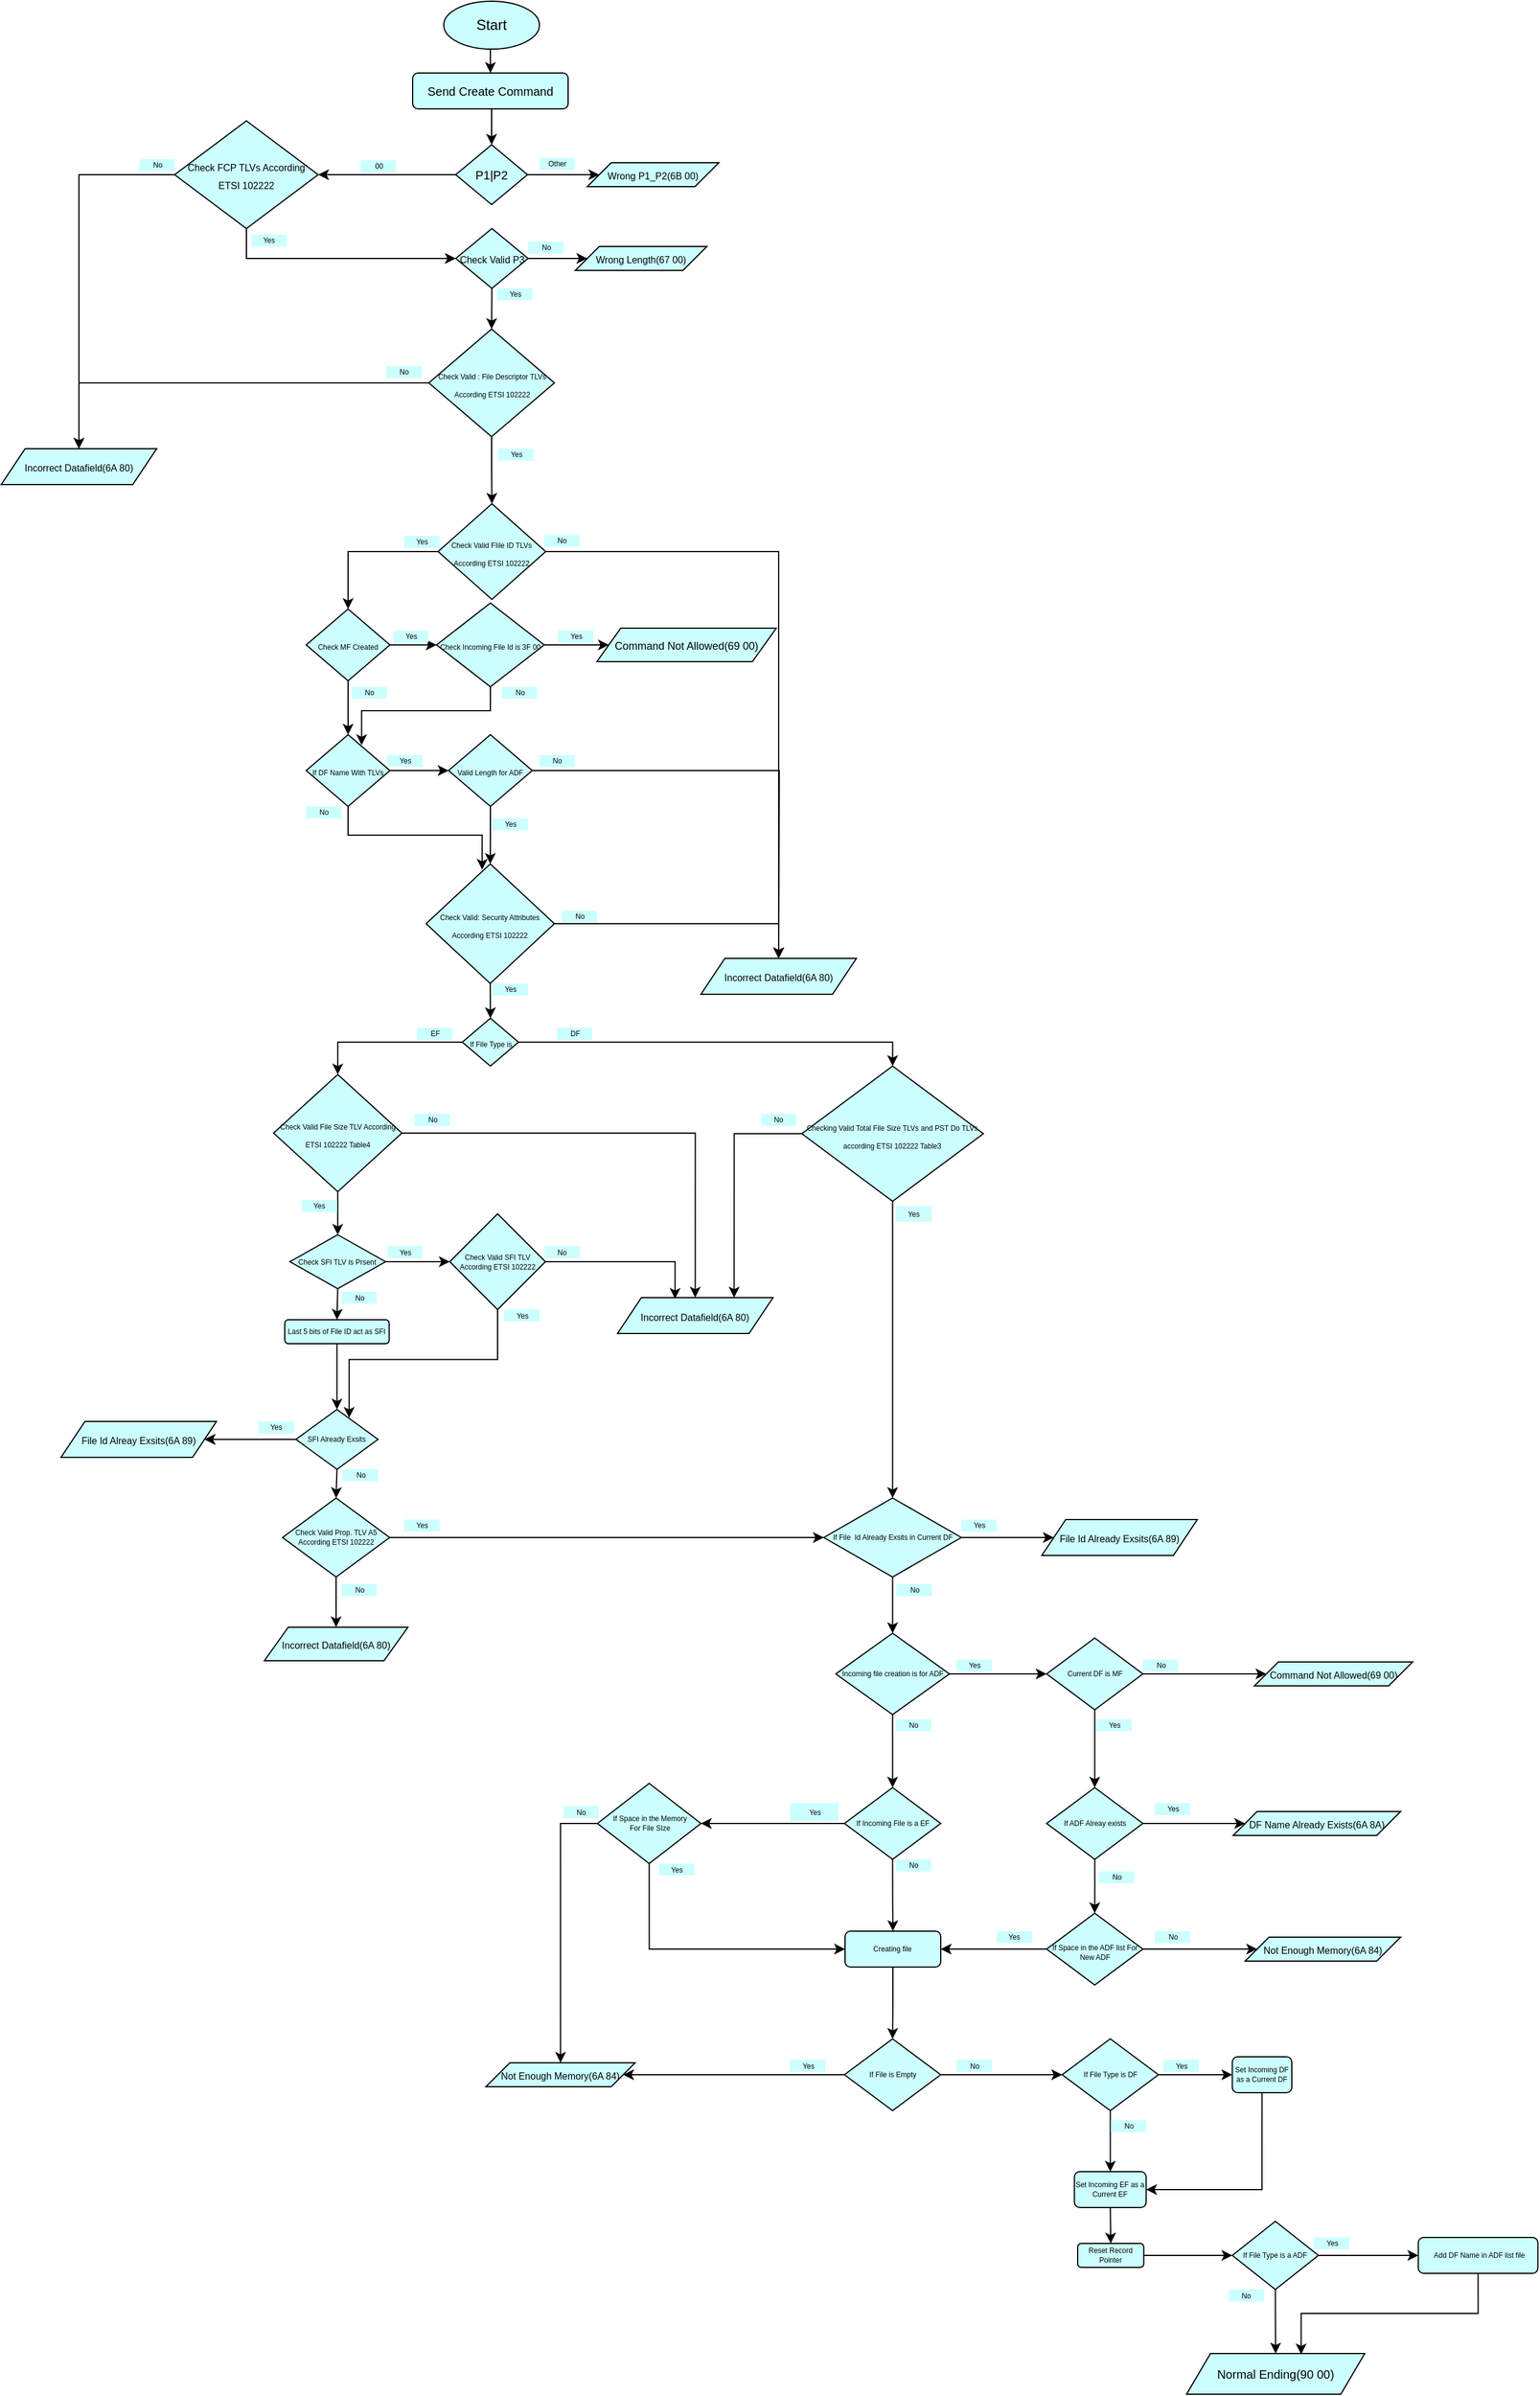 <mxfile version="18.0.6" type="device"><diagram id="FXQaT16wqFbIqx2KODJa" name="Page-1"><mxGraphModel dx="868" dy="553" grid="1" gridSize="10" guides="1" tooltips="1" connect="1" arrows="1" fold="1" page="1" pageScale="1" pageWidth="850" pageHeight="1100" math="0" shadow="0"><root><mxCell id="0"/><mxCell id="1" parent="0"/><mxCell id="x4VfIS1U3Ki9SaZli78M-4" style="edgeStyle=orthogonalEdgeStyle;rounded=0;orthogonalLoop=1;jettySize=auto;html=1;exitX=0.5;exitY=1;exitDx=0;exitDy=0;entryX=0.5;entryY=0;entryDx=0;entryDy=0;fillColor=#CCFFFF;" parent="1" source="x4VfIS1U3Ki9SaZli78M-1" target="x4VfIS1U3Ki9SaZli78M-2" edge="1"><mxGeometry relative="1" as="geometry"/></mxCell><mxCell id="x4VfIS1U3Ki9SaZli78M-1" value="Start" style="ellipse;whiteSpace=wrap;html=1;fillColor=#CCFFFF;" parent="1" vertex="1"><mxGeometry x="380" y="40" width="80" height="40" as="geometry"/></mxCell><mxCell id="x4VfIS1U3Ki9SaZli78M-5" style="edgeStyle=orthogonalEdgeStyle;rounded=0;orthogonalLoop=1;jettySize=auto;html=1;exitX=0.5;exitY=1;exitDx=0;exitDy=0;entryX=0.5;entryY=0;entryDx=0;entryDy=0;fillColor=#CCFFFF;" parent="1" source="x4VfIS1U3Ki9SaZli78M-2" target="x4VfIS1U3Ki9SaZli78M-3" edge="1"><mxGeometry relative="1" as="geometry"/></mxCell><mxCell id="x4VfIS1U3Ki9SaZli78M-2" value="&lt;font style=&quot;font-size: 10px;&quot;&gt;Send Create Command&lt;/font&gt;" style="rounded=1;whiteSpace=wrap;html=1;fillColor=#CCFFFF;" parent="1" vertex="1"><mxGeometry x="354" y="100" width="130" height="30" as="geometry"/></mxCell><mxCell id="x4VfIS1U3Ki9SaZli78M-7" style="edgeStyle=orthogonalEdgeStyle;rounded=0;orthogonalLoop=1;jettySize=auto;html=1;exitX=1;exitY=0.5;exitDx=0;exitDy=0;entryX=0;entryY=0.5;entryDx=0;entryDy=0;fontSize=8;fillColor=#CCFFFF;" parent="1" source="x4VfIS1U3Ki9SaZli78M-3" target="x4VfIS1U3Ki9SaZli78M-6" edge="1"><mxGeometry relative="1" as="geometry"/></mxCell><mxCell id="bfiAlLcljjiCNp7C7h_h-21" style="edgeStyle=orthogonalEdgeStyle;rounded=0;orthogonalLoop=1;jettySize=auto;html=1;exitX=0;exitY=0.5;exitDx=0;exitDy=0;entryX=1;entryY=0.5;entryDx=0;entryDy=0;fillColor=#CCFFFF;" parent="1" source="x4VfIS1U3Ki9SaZli78M-3" target="bfiAlLcljjiCNp7C7h_h-18" edge="1"><mxGeometry relative="1" as="geometry"/></mxCell><mxCell id="x4VfIS1U3Ki9SaZli78M-3" value="&lt;font style=&quot;font-size: 10px;&quot;&gt;P1|P2&lt;/font&gt;" style="rhombus;whiteSpace=wrap;html=1;fillColor=#CCFFFF;" parent="1" vertex="1"><mxGeometry x="390" y="160" width="60" height="50" as="geometry"/></mxCell><mxCell id="x4VfIS1U3Ki9SaZli78M-6" value="&lt;font style=&quot;font-size: 8px;&quot;&gt;Wrong P1_P2(6B 00)&lt;/font&gt;" style="shape=parallelogram;perimeter=parallelogramPerimeter;whiteSpace=wrap;html=1;fixedSize=1;fillColor=#CCFFFF;" parent="1" vertex="1"><mxGeometry x="500" y="175" width="110" height="20" as="geometry"/></mxCell><mxCell id="x4VfIS1U3Ki9SaZli78M-13" style="edgeStyle=orthogonalEdgeStyle;rounded=0;orthogonalLoop=1;jettySize=auto;html=1;exitX=1;exitY=0.5;exitDx=0;exitDy=0;fontSize=8;fillColor=#CCFFFF;" parent="1" source="x4VfIS1U3Ki9SaZli78M-10" target="x4VfIS1U3Ki9SaZli78M-12" edge="1"><mxGeometry relative="1" as="geometry"/></mxCell><mxCell id="x4VfIS1U3Ki9SaZli78M-249" style="edgeStyle=orthogonalEdgeStyle;rounded=0;orthogonalLoop=1;jettySize=auto;html=1;exitX=0.5;exitY=1;exitDx=0;exitDy=0;entryX=0.5;entryY=0;entryDx=0;entryDy=0;fontSize=6;fillColor=#CCFFFF;" parent="1" source="x4VfIS1U3Ki9SaZli78M-10" target="x4VfIS1U3Ki9SaZli78M-14" edge="1"><mxGeometry relative="1" as="geometry"/></mxCell><mxCell id="x4VfIS1U3Ki9SaZli78M-10" value="&lt;font style=&quot;font-size: 8px; line-height: 0.9;&quot;&gt;Check Valid P3&lt;/font&gt;" style="rhombus;whiteSpace=wrap;html=1;fillColor=#CCFFFF;" parent="1" vertex="1"><mxGeometry x="390" y="230" width="60.5" height="50" as="geometry"/></mxCell><mxCell id="x4VfIS1U3Ki9SaZli78M-12" value="&lt;font style=&quot;font-size: 8px;&quot;&gt;Wrong Length(67 00)&lt;/font&gt;" style="shape=parallelogram;perimeter=parallelogramPerimeter;whiteSpace=wrap;html=1;fixedSize=1;fillColor=#CCFFFF;" parent="1" vertex="1"><mxGeometry x="490" y="245" width="110" height="20" as="geometry"/></mxCell><mxCell id="x4VfIS1U3Ki9SaZli78M-228" style="edgeStyle=orthogonalEdgeStyle;rounded=0;orthogonalLoop=1;jettySize=auto;html=1;exitX=0;exitY=0.5;exitDx=0;exitDy=0;entryX=0.5;entryY=0;entryDx=0;entryDy=0;fontSize=6;fillColor=#CCFFFF;" parent="1" source="x4VfIS1U3Ki9SaZli78M-14" target="x4VfIS1U3Ki9SaZli78M-225" edge="1"><mxGeometry relative="1" as="geometry"/></mxCell><mxCell id="bfiAlLcljjiCNp7C7h_h-34" style="edgeStyle=orthogonalEdgeStyle;rounded=0;orthogonalLoop=1;jettySize=auto;html=1;exitX=0.5;exitY=1;exitDx=0;exitDy=0;entryX=0.5;entryY=0;entryDx=0;entryDy=0;fontSize=10;fillColor=#CCFFFF;" parent="1" source="x4VfIS1U3Ki9SaZli78M-14" target="x4VfIS1U3Ki9SaZli78M-33" edge="1"><mxGeometry relative="1" as="geometry"/></mxCell><mxCell id="x4VfIS1U3Ki9SaZli78M-14" value="&lt;p&gt;&lt;font style=&quot;font-size: 6px; line-height: 1;&quot;&gt;Check Valid : File Descriptor TLVs According ETSI 102222&lt;/font&gt;&lt;/p&gt;" style="rhombus;whiteSpace=wrap;html=1;fillColor=#CCFFFF;" parent="1" vertex="1"><mxGeometry x="367.5" y="314" width="105" height="90" as="geometry"/></mxCell><mxCell id="x4VfIS1U3Ki9SaZli78M-15" value="&lt;span style=&quot;font-size: 8px;&quot;&gt;Incorrect Datafield(6A 80)&lt;/span&gt;" style="shape=parallelogram;perimeter=parallelogramPerimeter;whiteSpace=wrap;html=1;fixedSize=1;fillColor=#CCFFFF;" parent="1" vertex="1"><mxGeometry x="595" y="840" width="130" height="30" as="geometry"/></mxCell><mxCell id="x4VfIS1U3Ki9SaZli78M-34" style="edgeStyle=orthogonalEdgeStyle;rounded=0;orthogonalLoop=1;jettySize=auto;html=1;exitX=1;exitY=0.5;exitDx=0;exitDy=0;fontSize=6;fillColor=#CCFFFF;" parent="1" source="x4VfIS1U3Ki9SaZli78M-33" edge="1"><mxGeometry relative="1" as="geometry"><mxPoint x="660" y="840" as="targetPoint"/><Array as="points"><mxPoint x="660" y="500"/><mxPoint x="660" y="840"/></Array></mxGeometry></mxCell><mxCell id="x4VfIS1U3Ki9SaZli78M-237" style="edgeStyle=orthogonalEdgeStyle;rounded=0;orthogonalLoop=1;jettySize=auto;html=1;exitX=0;exitY=0.5;exitDx=0;exitDy=0;entryX=0.5;entryY=0;entryDx=0;entryDy=0;fontSize=6;fillColor=#CCFFFF;" parent="1" source="x4VfIS1U3Ki9SaZli78M-33" target="x4VfIS1U3Ki9SaZli78M-35" edge="1"><mxGeometry relative="1" as="geometry"/></mxCell><mxCell id="x4VfIS1U3Ki9SaZli78M-33" value="&lt;p&gt;&lt;span style=&quot;font-size: 6px;&quot;&gt;Check Valid FIile ID TLVs According ETSI 102222&lt;/span&gt;&lt;/p&gt;" style="rhombus;whiteSpace=wrap;html=1;fillColor=#CCFFFF;" parent="1" vertex="1"><mxGeometry x="375.25" y="460" width="90" height="80" as="geometry"/></mxCell><mxCell id="x4VfIS1U3Ki9SaZli78M-37" style="edgeStyle=orthogonalEdgeStyle;rounded=0;orthogonalLoop=1;jettySize=auto;html=1;exitX=1;exitY=0.5;exitDx=0;exitDy=0;entryX=0;entryY=0.5;entryDx=0;entryDy=0;fontSize=6;fillColor=#CCFFFF;" parent="1" source="x4VfIS1U3Ki9SaZli78M-35" target="x4VfIS1U3Ki9SaZli78M-36" edge="1"><mxGeometry relative="1" as="geometry"/></mxCell><mxCell id="bfiAlLcljjiCNp7C7h_h-30" style="edgeStyle=orthogonalEdgeStyle;rounded=0;orthogonalLoop=1;jettySize=auto;html=1;exitX=0.5;exitY=1;exitDx=0;exitDy=0;entryX=0.5;entryY=0;entryDx=0;entryDy=0;fontSize=9;fillColor=#CCFFFF;" parent="1" source="x4VfIS1U3Ki9SaZli78M-35" target="x4VfIS1U3Ki9SaZli78M-41" edge="1"><mxGeometry relative="1" as="geometry"/></mxCell><mxCell id="x4VfIS1U3Ki9SaZli78M-35" value="&lt;p&gt;&lt;span style=&quot;font-size: 6px;&quot;&gt;Check MF Created&lt;/span&gt;&lt;/p&gt;" style="rhombus;whiteSpace=wrap;html=1;fillColor=#CCFFFF;" parent="1" vertex="1"><mxGeometry x="265" y="548" width="70" height="60" as="geometry"/></mxCell><mxCell id="x4VfIS1U3Ki9SaZli78M-39" style="edgeStyle=orthogonalEdgeStyle;rounded=0;orthogonalLoop=1;jettySize=auto;html=1;exitX=1;exitY=0.5;exitDx=0;exitDy=0;fontSize=6;fillColor=#CCFFFF;" parent="1" source="x4VfIS1U3Ki9SaZli78M-36" target="x4VfIS1U3Ki9SaZli78M-38" edge="1"><mxGeometry relative="1" as="geometry"/></mxCell><mxCell id="bfiAlLcljjiCNp7C7h_h-31" style="edgeStyle=orthogonalEdgeStyle;rounded=0;orthogonalLoop=1;jettySize=auto;html=1;exitX=0.5;exitY=1;exitDx=0;exitDy=0;entryX=0.662;entryY=0.146;entryDx=0;entryDy=0;entryPerimeter=0;fontSize=9;fillColor=#CCFFFF;" parent="1" source="x4VfIS1U3Ki9SaZli78M-36" target="x4VfIS1U3Ki9SaZli78M-41" edge="1"><mxGeometry relative="1" as="geometry"/></mxCell><mxCell id="x4VfIS1U3Ki9SaZli78M-36" value="&lt;p&gt;&lt;span style=&quot;font-size: 6px;&quot;&gt;Check&amp;nbsp;&lt;/span&gt;&lt;span style=&quot;background-color: initial; font-size: 6px;&quot;&gt;Incoming File Id is 3F 00&lt;/span&gt;&lt;/p&gt;" style="rhombus;whiteSpace=wrap;html=1;fillColor=#CCFFFF;" parent="1" vertex="1"><mxGeometry x="374" y="543" width="90" height="70" as="geometry"/></mxCell><mxCell id="x4VfIS1U3Ki9SaZli78M-38" value="&lt;font style=&quot;font-size: 9px;&quot;&gt;Command Not Allowed(69 00)&lt;/font&gt;" style="shape=parallelogram;perimeter=parallelogramPerimeter;whiteSpace=wrap;html=1;fixedSize=1;fillColor=#CCFFFF;" parent="1" vertex="1"><mxGeometry x="508" y="564" width="150" height="28" as="geometry"/></mxCell><mxCell id="x4VfIS1U3Ki9SaZli78M-43" style="edgeStyle=orthogonalEdgeStyle;rounded=0;orthogonalLoop=1;jettySize=auto;html=1;exitX=1;exitY=0.5;exitDx=0;exitDy=0;entryX=0;entryY=0.5;entryDx=0;entryDy=0;fontSize=6;fillColor=#CCFFFF;" parent="1" source="x4VfIS1U3Ki9SaZli78M-41" target="x4VfIS1U3Ki9SaZli78M-42" edge="1"><mxGeometry relative="1" as="geometry"/></mxCell><mxCell id="x4VfIS1U3Ki9SaZli78M-271" style="edgeStyle=orthogonalEdgeStyle;rounded=0;orthogonalLoop=1;jettySize=auto;html=1;exitX=0.5;exitY=1;exitDx=0;exitDy=0;fontSize=6;fillColor=#CCFFFF;entryX=0.437;entryY=0.049;entryDx=0;entryDy=0;entryPerimeter=0;" parent="1" source="x4VfIS1U3Ki9SaZli78M-41" target="x4VfIS1U3Ki9SaZli78M-45" edge="1"><mxGeometry relative="1" as="geometry"/></mxCell><mxCell id="x4VfIS1U3Ki9SaZli78M-41" value="&lt;p&gt;&lt;span style=&quot;font-size: 6px;&quot;&gt;If DF Name With TLVs&lt;/span&gt;&lt;/p&gt;" style="rhombus;whiteSpace=wrap;html=1;fillColor=#CCFFFF;" parent="1" vertex="1"><mxGeometry x="265" y="653" width="70" height="60" as="geometry"/></mxCell><mxCell id="x4VfIS1U3Ki9SaZli78M-44" style="edgeStyle=orthogonalEdgeStyle;rounded=0;orthogonalLoop=1;jettySize=auto;html=1;exitX=1;exitY=0.5;exitDx=0;exitDy=0;fontSize=6;fillColor=#CCFFFF;" parent="1" source="x4VfIS1U3Ki9SaZli78M-42" edge="1"><mxGeometry relative="1" as="geometry"><mxPoint x="660" y="840" as="targetPoint"/></mxGeometry></mxCell><mxCell id="x4VfIS1U3Ki9SaZli78M-46" style="edgeStyle=orthogonalEdgeStyle;rounded=0;orthogonalLoop=1;jettySize=auto;html=1;exitX=0.5;exitY=1;exitDx=0;exitDy=0;entryX=0.5;entryY=0;entryDx=0;entryDy=0;fontSize=6;fillColor=#CCFFFF;" parent="1" source="x4VfIS1U3Ki9SaZli78M-42" target="x4VfIS1U3Ki9SaZli78M-45" edge="1"><mxGeometry relative="1" as="geometry"/></mxCell><mxCell id="x4VfIS1U3Ki9SaZli78M-42" value="&lt;p&gt;&lt;span style=&quot;font-size: 6px;&quot;&gt;Valid Length for ADF&lt;/span&gt;&lt;/p&gt;" style="rhombus;whiteSpace=wrap;html=1;fillColor=#CCFFFF;" parent="1" vertex="1"><mxGeometry x="384" y="653" width="70" height="60" as="geometry"/></mxCell><mxCell id="x4VfIS1U3Ki9SaZli78M-47" style="edgeStyle=orthogonalEdgeStyle;rounded=0;orthogonalLoop=1;jettySize=auto;html=1;exitX=1;exitY=0.5;exitDx=0;exitDy=0;entryX=0.5;entryY=0;entryDx=0;entryDy=0;fontSize=6;fillColor=#CCFFFF;" parent="1" source="x4VfIS1U3Ki9SaZli78M-45" target="x4VfIS1U3Ki9SaZli78M-15" edge="1"><mxGeometry relative="1" as="geometry"/></mxCell><mxCell id="x4VfIS1U3Ki9SaZli78M-55" style="edgeStyle=orthogonalEdgeStyle;rounded=0;orthogonalLoop=1;jettySize=auto;html=1;exitX=0.5;exitY=1;exitDx=0;exitDy=0;entryX=0.5;entryY=0;entryDx=0;entryDy=0;fontSize=6;fillColor=#CCFFFF;" parent="1" source="x4VfIS1U3Ki9SaZli78M-45" target="x4VfIS1U3Ki9SaZli78M-48" edge="1"><mxGeometry relative="1" as="geometry"/></mxCell><mxCell id="x4VfIS1U3Ki9SaZli78M-45" value="&lt;p&gt;&lt;span style=&quot;font-size: 6px;&quot;&gt;Check Valid: Security Attributes According ETSI 102222&lt;/span&gt;&lt;/p&gt;" style="rhombus;whiteSpace=wrap;html=1;fillColor=#CCFFFF;" parent="1" vertex="1"><mxGeometry x="365.25" y="761" width="107.25" height="100" as="geometry"/></mxCell><mxCell id="x4VfIS1U3Ki9SaZli78M-53" style="edgeStyle=orthogonalEdgeStyle;rounded=0;orthogonalLoop=1;jettySize=auto;html=1;exitX=1;exitY=0.5;exitDx=0;exitDy=0;entryX=0.5;entryY=0;entryDx=0;entryDy=0;fontSize=6;fillColor=#CCFFFF;" parent="1" source="x4VfIS1U3Ki9SaZli78M-48" target="x4VfIS1U3Ki9SaZli78M-49" edge="1"><mxGeometry relative="1" as="geometry"><Array as="points"><mxPoint x="755" y="910"/></Array></mxGeometry></mxCell><mxCell id="x4VfIS1U3Ki9SaZli78M-54" style="edgeStyle=orthogonalEdgeStyle;rounded=0;orthogonalLoop=1;jettySize=auto;html=1;exitX=0;exitY=0.5;exitDx=0;exitDy=0;entryX=0.5;entryY=0;entryDx=0;entryDy=0;fontSize=6;fillColor=#CCFFFF;" parent="1" source="x4VfIS1U3Ki9SaZli78M-48" target="x4VfIS1U3Ki9SaZli78M-50" edge="1"><mxGeometry relative="1" as="geometry"/></mxCell><mxCell id="x4VfIS1U3Ki9SaZli78M-48" value="&lt;p&gt;&lt;span style=&quot;font-size: 6px;&quot;&gt;If File Type is&lt;/span&gt;&lt;/p&gt;" style="rhombus;whiteSpace=wrap;html=1;fillColor=#CCFFFF;" parent="1" vertex="1"><mxGeometry x="395.5" y="890" width="47" height="40" as="geometry"/></mxCell><mxCell id="x4VfIS1U3Ki9SaZli78M-116" style="edgeStyle=orthogonalEdgeStyle;rounded=0;orthogonalLoop=1;jettySize=auto;html=1;exitX=0.5;exitY=1;exitDx=0;exitDy=0;fontSize=6;fillColor=#CCFFFF;" parent="1" source="x4VfIS1U3Ki9SaZli78M-49" target="x4VfIS1U3Ki9SaZli78M-112" edge="1"><mxGeometry relative="1" as="geometry"/></mxCell><mxCell id="m-DsGOSmAerZbgCD0PFV-1" style="edgeStyle=orthogonalEdgeStyle;rounded=0;orthogonalLoop=1;jettySize=auto;html=1;exitX=0;exitY=0.5;exitDx=0;exitDy=0;entryX=0.75;entryY=0;entryDx=0;entryDy=0;" parent="1" source="x4VfIS1U3Ki9SaZli78M-49" target="x4VfIS1U3Ki9SaZli78M-60" edge="1"><mxGeometry relative="1" as="geometry"><mxPoint x="620" y="1120" as="targetPoint"/></mxGeometry></mxCell><mxCell id="x4VfIS1U3Ki9SaZli78M-49" value="&lt;p&gt;&lt;span style=&quot;font-size: 6px;&quot;&gt;Checking Valid Total File Size&lt;/span&gt;&lt;span style=&quot;font-size: 6px;&quot;&gt;&amp;nbsp;TLVs and PST Do TLVs according ETSI 102222 Table3&lt;/span&gt;&lt;/p&gt;" style="rhombus;whiteSpace=wrap;html=1;fillColor=#CCFFFF;" parent="1" vertex="1"><mxGeometry x="679.36" y="930" width="151.78" height="113" as="geometry"/></mxCell><mxCell id="x4VfIS1U3Ki9SaZli78M-242" style="edgeStyle=orthogonalEdgeStyle;rounded=0;orthogonalLoop=1;jettySize=auto;html=1;exitX=1;exitY=0.5;exitDx=0;exitDy=0;entryX=0.5;entryY=0;entryDx=0;entryDy=0;fontSize=6;fillColor=#CCFFFF;" parent="1" source="x4VfIS1U3Ki9SaZli78M-50" target="x4VfIS1U3Ki9SaZli78M-60" edge="1"><mxGeometry relative="1" as="geometry"/></mxCell><mxCell id="bfiAlLcljjiCNp7C7h_h-4" style="edgeStyle=orthogonalEdgeStyle;rounded=0;orthogonalLoop=1;jettySize=auto;html=1;exitX=0.5;exitY=1;exitDx=0;exitDy=0;entryX=0.5;entryY=0;entryDx=0;entryDy=0;fillColor=#CCFFFF;" parent="1" source="x4VfIS1U3Ki9SaZli78M-50" target="x4VfIS1U3Ki9SaZli78M-82" edge="1"><mxGeometry relative="1" as="geometry"/></mxCell><mxCell id="x4VfIS1U3Ki9SaZli78M-50" value="&lt;p&gt;&lt;span style=&quot;font-size: 6px;&quot;&gt;Check Valid File Size TLV According ETSI 102222 Table4&lt;/span&gt;&lt;/p&gt;" style="rhombus;whiteSpace=wrap;html=1;fillColor=#CCFFFF;" parent="1" vertex="1"><mxGeometry x="237.72" y="937" width="107.28" height="98" as="geometry"/></mxCell><mxCell id="x4VfIS1U3Ki9SaZli78M-60" value="&lt;span style=&quot;font-size: 8px;&quot;&gt;Incorrect Datafield(6A 80)&lt;/span&gt;" style="shape=parallelogram;perimeter=parallelogramPerimeter;whiteSpace=wrap;html=1;fixedSize=1;fillColor=#CCFFFF;" parent="1" vertex="1"><mxGeometry x="525.25" y="1123.5" width="130" height="30" as="geometry"/></mxCell><mxCell id="x4VfIS1U3Ki9SaZli78M-90" style="edgeStyle=orthogonalEdgeStyle;rounded=0;orthogonalLoop=1;jettySize=auto;html=1;exitX=1;exitY=0.5;exitDx=0;exitDy=0;entryX=0;entryY=0.5;entryDx=0;entryDy=0;fontSize=6;fillColor=#CCFFFF;" parent="1" source="x4VfIS1U3Ki9SaZli78M-82" target="x4VfIS1U3Ki9SaZli78M-86" edge="1"><mxGeometry relative="1" as="geometry"/></mxCell><mxCell id="bfiAlLcljjiCNp7C7h_h-6" style="edgeStyle=orthogonalEdgeStyle;rounded=0;orthogonalLoop=1;jettySize=auto;html=1;exitX=0.5;exitY=1;exitDx=0;exitDy=0;entryX=0.5;entryY=0;entryDx=0;entryDy=0;fillColor=#CCFFFF;" parent="1" source="x4VfIS1U3Ki9SaZli78M-82" target="x4VfIS1U3Ki9SaZli78M-96" edge="1"><mxGeometry relative="1" as="geometry"/></mxCell><mxCell id="x4VfIS1U3Ki9SaZli78M-82" value="Check SFI TLV is Prsent" style="rhombus;whiteSpace=wrap;html=1;fontSize=6;fillColor=#CCFFFF;" parent="1" vertex="1"><mxGeometry x="251.36" y="1071" width="80" height="45" as="geometry"/></mxCell><mxCell id="x4VfIS1U3Ki9SaZli78M-240" style="edgeStyle=orthogonalEdgeStyle;rounded=0;orthogonalLoop=1;jettySize=auto;html=1;exitX=1;exitY=0.5;exitDx=0;exitDy=0;entryX=0.37;entryY=0.035;entryDx=0;entryDy=0;fontSize=6;fillColor=#CCFFFF;entryPerimeter=0;" parent="1" source="x4VfIS1U3Ki9SaZli78M-86" target="x4VfIS1U3Ki9SaZli78M-60" edge="1"><mxGeometry relative="1" as="geometry"><Array as="points"><mxPoint x="573" y="1094"/></Array></mxGeometry></mxCell><mxCell id="bfiAlLcljjiCNp7C7h_h-8" style="edgeStyle=orthogonalEdgeStyle;rounded=0;orthogonalLoop=1;jettySize=auto;html=1;exitX=0.5;exitY=1;exitDx=0;exitDy=0;entryX=0.648;entryY=0.139;entryDx=0;entryDy=0;fillColor=#CCFFFF;entryPerimeter=0;" parent="1" source="x4VfIS1U3Ki9SaZli78M-86" target="x4VfIS1U3Ki9SaZli78M-138" edge="1"><mxGeometry relative="1" as="geometry"/></mxCell><mxCell id="x4VfIS1U3Ki9SaZli78M-86" value="Check Valid SFI TLV According ETSI 102222" style="rhombus;whiteSpace=wrap;html=1;fontSize=6;fillColor=#CCFFFF;" parent="1" vertex="1"><mxGeometry x="385" y="1053.5" width="80" height="80" as="geometry"/></mxCell><mxCell id="bfiAlLcljjiCNp7C7h_h-7" style="edgeStyle=orthogonalEdgeStyle;rounded=0;orthogonalLoop=1;jettySize=auto;html=1;exitX=0.5;exitY=1;exitDx=0;exitDy=0;entryX=0.5;entryY=0;entryDx=0;entryDy=0;fillColor=#CCFFFF;" parent="1" source="x4VfIS1U3Ki9SaZli78M-96" target="x4VfIS1U3Ki9SaZli78M-138" edge="1"><mxGeometry relative="1" as="geometry"/></mxCell><mxCell id="x4VfIS1U3Ki9SaZli78M-96" value="Last 5 bits of File ID act as SFI" style="rounded=1;whiteSpace=wrap;html=1;fontSize=6;fillColor=#CCFFFF;" parent="1" vertex="1"><mxGeometry x="247.08" y="1142" width="87.28" height="20" as="geometry"/></mxCell><mxCell id="x4VfIS1U3Ki9SaZli78M-158" style="edgeStyle=orthogonalEdgeStyle;rounded=0;orthogonalLoop=1;jettySize=auto;html=1;exitX=1;exitY=0.5;exitDx=0;exitDy=0;entryX=0;entryY=0.5;entryDx=0;entryDy=0;fontSize=6;fillColor=#CCFFFF;" parent="1" source="x4VfIS1U3Ki9SaZli78M-101" target="x4VfIS1U3Ki9SaZli78M-112" edge="1"><mxGeometry relative="1" as="geometry"/></mxCell><mxCell id="x4VfIS1U3Ki9SaZli78M-298" style="edgeStyle=orthogonalEdgeStyle;rounded=0;orthogonalLoop=1;jettySize=auto;html=1;exitX=0.5;exitY=1;exitDx=0;exitDy=0;entryX=0.5;entryY=0;entryDx=0;entryDy=0;fontSize=6;fillColor=#CCFFFF;" parent="1" source="x4VfIS1U3Ki9SaZli78M-101" target="x4VfIS1U3Ki9SaZli78M-297" edge="1"><mxGeometry relative="1" as="geometry"/></mxCell><mxCell id="x4VfIS1U3Ki9SaZli78M-101" value="Check Valid Prop. TLV A5 According ETSI 102222" style="rhombus;whiteSpace=wrap;html=1;fontSize=6;fillColor=#CCFFFF;" parent="1" vertex="1"><mxGeometry x="245.23" y="1291" width="89.53" height="66" as="geometry"/></mxCell><mxCell id="x4VfIS1U3Ki9SaZli78M-119" style="edgeStyle=orthogonalEdgeStyle;rounded=0;orthogonalLoop=1;jettySize=auto;html=1;exitX=1;exitY=0.5;exitDx=0;exitDy=0;entryX=0;entryY=0.5;entryDx=0;entryDy=0;fontSize=6;fillColor=#CCFFFF;" parent="1" source="x4VfIS1U3Ki9SaZli78M-112" target="x4VfIS1U3Ki9SaZli78M-118" edge="1"><mxGeometry relative="1" as="geometry"/></mxCell><mxCell id="x4VfIS1U3Ki9SaZli78M-159" style="edgeStyle=orthogonalEdgeStyle;rounded=0;orthogonalLoop=1;jettySize=auto;html=1;exitX=0.5;exitY=1;exitDx=0;exitDy=0;entryX=0.5;entryY=0;entryDx=0;entryDy=0;fontSize=6;fillColor=#CCFFFF;startArrow=none;" parent="1" source="x4VfIS1U3Ki9SaZli78M-112" target="x4VfIS1U3Ki9SaZli78M-120" edge="1"><mxGeometry relative="1" as="geometry"/></mxCell><mxCell id="x4VfIS1U3Ki9SaZli78M-112" value="If File&amp;nbsp; Id Already Exsits in Current DF" style="rhombus;whiteSpace=wrap;html=1;fontSize=6;fillColor=#CCFFFF;" parent="1" vertex="1"><mxGeometry x="697.75" y="1291" width="115" height="66" as="geometry"/></mxCell><mxCell id="x4VfIS1U3Ki9SaZli78M-118" value="&lt;span style=&quot;font-size: 8px;&quot;&gt;File Id Already Exsits(6A 89)&lt;/span&gt;" style="shape=parallelogram;perimeter=parallelogramPerimeter;whiteSpace=wrap;html=1;fixedSize=1;fillColor=#CCFFFF;" parent="1" vertex="1"><mxGeometry x="880" y="1309" width="130" height="30" as="geometry"/></mxCell><mxCell id="x4VfIS1U3Ki9SaZli78M-198" style="edgeStyle=orthogonalEdgeStyle;rounded=0;orthogonalLoop=1;jettySize=auto;html=1;exitX=1;exitY=0.5;exitDx=0;exitDy=0;entryX=0;entryY=0.5;entryDx=0;entryDy=0;fontSize=6;fillColor=#CCFFFF;" parent="1" source="x4VfIS1U3Ki9SaZli78M-120" target="x4VfIS1U3Ki9SaZli78M-161" edge="1"><mxGeometry relative="1" as="geometry"/></mxCell><mxCell id="QE_S0k9LEnZL8E1W3iLV-10" style="edgeStyle=orthogonalEdgeStyle;rounded=0;orthogonalLoop=1;jettySize=auto;html=1;exitX=0.5;exitY=1;exitDx=0;exitDy=0;entryX=0.5;entryY=0;entryDx=0;entryDy=0;fillColor=#CCFFFF;" parent="1" source="x4VfIS1U3Ki9SaZli78M-120" target="x4VfIS1U3Ki9SaZli78M-179" edge="1"><mxGeometry relative="1" as="geometry"/></mxCell><mxCell id="x4VfIS1U3Ki9SaZli78M-120" value="Incoming file creation is for ADF" style="rhombus;whiteSpace=wrap;html=1;fontSize=6;fillColor=#CCFFFF;" parent="1" vertex="1"><mxGeometry x="707.75" y="1404" width="95" height="68" as="geometry"/></mxCell><mxCell id="bfiAlLcljjiCNp7C7h_h-9" style="edgeStyle=orthogonalEdgeStyle;rounded=0;orthogonalLoop=1;jettySize=auto;html=1;exitX=0;exitY=0.5;exitDx=0;exitDy=0;entryX=1;entryY=0.5;entryDx=0;entryDy=0;fillColor=#CCFFFF;" parent="1" source="x4VfIS1U3Ki9SaZli78M-138" target="x4VfIS1U3Ki9SaZli78M-140" edge="1"><mxGeometry relative="1" as="geometry"/></mxCell><mxCell id="bfiAlLcljjiCNp7C7h_h-11" style="edgeStyle=orthogonalEdgeStyle;rounded=0;orthogonalLoop=1;jettySize=auto;html=1;exitX=0.5;exitY=1;exitDx=0;exitDy=0;entryX=0.5;entryY=0;entryDx=0;entryDy=0;fillColor=#CCFFFF;" parent="1" source="x4VfIS1U3Ki9SaZli78M-138" target="x4VfIS1U3Ki9SaZli78M-101" edge="1"><mxGeometry relative="1" as="geometry"/></mxCell><mxCell id="bfiAlLcljjiCNp7C7h_h-32" value="" style="edgeStyle=orthogonalEdgeStyle;rounded=0;orthogonalLoop=1;jettySize=auto;html=1;fontSize=9;fillColor=#CCFFFF;" parent="1" source="x4VfIS1U3Ki9SaZli78M-138" target="x4VfIS1U3Ki9SaZli78M-140" edge="1"><mxGeometry relative="1" as="geometry"/></mxCell><mxCell id="x4VfIS1U3Ki9SaZli78M-138" value="&lt;font style=&quot;font-size: 6px;&quot;&gt;SFI Already&amp;nbsp;Exsits&lt;/font&gt;" style="rhombus;whiteSpace=wrap;html=1;fontSize=6;fillColor=#CCFFFF;" parent="1" vertex="1"><mxGeometry x="256.4" y="1217" width="68.64" height="50" as="geometry"/></mxCell><mxCell id="x4VfIS1U3Ki9SaZli78M-140" value="&lt;span style=&quot;font-size: 8px;&quot;&gt;File Id Alreay Exsits(6A 89)&lt;/span&gt;" style="shape=parallelogram;perimeter=parallelogramPerimeter;whiteSpace=wrap;html=1;fixedSize=1;fillColor=#CCFFFF;" parent="1" vertex="1"><mxGeometry x="60" y="1227" width="130" height="30" as="geometry"/></mxCell><mxCell id="x4VfIS1U3Ki9SaZli78M-166" style="edgeStyle=orthogonalEdgeStyle;rounded=0;orthogonalLoop=1;jettySize=auto;html=1;exitX=0.5;exitY=1;exitDx=0;exitDy=0;entryX=0.5;entryY=0;entryDx=0;entryDy=0;fontSize=6;fillColor=#CCFFFF;" parent="1" source="x4VfIS1U3Ki9SaZli78M-161" target="x4VfIS1U3Ki9SaZli78M-162" edge="1"><mxGeometry relative="1" as="geometry"/></mxCell><mxCell id="x4VfIS1U3Ki9SaZli78M-171" style="edgeStyle=orthogonalEdgeStyle;rounded=0;orthogonalLoop=1;jettySize=auto;html=1;entryX=0;entryY=0.5;entryDx=0;entryDy=0;fontSize=6;fillColor=#CCFFFF;" parent="1" source="x4VfIS1U3Ki9SaZli78M-161" target="x4VfIS1U3Ki9SaZli78M-163" edge="1"><mxGeometry relative="1" as="geometry"><mxPoint x="960" y="1384" as="sourcePoint"/></mxGeometry></mxCell><mxCell id="x4VfIS1U3Ki9SaZli78M-161" value="Current DF is MF" style="rhombus;whiteSpace=wrap;html=1;fontSize=6;fillColor=#CCFFFF;" parent="1" vertex="1"><mxGeometry x="884" y="1408" width="80.5" height="60" as="geometry"/></mxCell><mxCell id="x4VfIS1U3Ki9SaZli78M-167" style="edgeStyle=orthogonalEdgeStyle;rounded=0;orthogonalLoop=1;jettySize=auto;html=1;exitX=0.5;exitY=1;exitDx=0;exitDy=0;fontSize=6;fillColor=#CCFFFF;" parent="1" source="x4VfIS1U3Ki9SaZli78M-162" target="x4VfIS1U3Ki9SaZli78M-165" edge="1"><mxGeometry relative="1" as="geometry"/></mxCell><mxCell id="x4VfIS1U3Ki9SaZli78M-170" style="edgeStyle=orthogonalEdgeStyle;rounded=0;orthogonalLoop=1;jettySize=auto;html=1;exitX=1;exitY=0.5;exitDx=0;exitDy=0;entryX=0;entryY=0.5;entryDx=0;entryDy=0;fontSize=6;fillColor=#CCFFFF;" parent="1" source="x4VfIS1U3Ki9SaZli78M-162" target="x4VfIS1U3Ki9SaZli78M-164" edge="1"><mxGeometry relative="1" as="geometry"/></mxCell><mxCell id="x4VfIS1U3Ki9SaZli78M-162" value="If ADF Alreay&amp;nbsp;exists" style="rhombus;whiteSpace=wrap;html=1;fontSize=6;fillColor=#CCFFFF;" parent="1" vertex="1"><mxGeometry x="884" y="1533" width="80.5" height="60" as="geometry"/></mxCell><mxCell id="x4VfIS1U3Ki9SaZli78M-163" value="&lt;span style=&quot;font-size: 8px;&quot;&gt;Command Not Allowed(69 00)&lt;/span&gt;" style="shape=parallelogram;perimeter=parallelogramPerimeter;whiteSpace=wrap;html=1;fixedSize=1;fillColor=#CCFFFF;" parent="1" vertex="1"><mxGeometry x="1057.75" y="1428" width="132.25" height="20" as="geometry"/></mxCell><mxCell id="x4VfIS1U3Ki9SaZli78M-164" value="&lt;span style=&quot;font-size: 8px;&quot;&gt;DF Name Already Exists(6A 8A)&lt;/span&gt;" style="shape=parallelogram;perimeter=parallelogramPerimeter;whiteSpace=wrap;html=1;fixedSize=1;fillColor=#CCFFFF;" parent="1" vertex="1"><mxGeometry x="1040" y="1553" width="140" height="20" as="geometry"/></mxCell><mxCell id="x4VfIS1U3Ki9SaZli78M-197" style="edgeStyle=orthogonalEdgeStyle;rounded=0;orthogonalLoop=1;jettySize=auto;html=1;exitX=0;exitY=0.5;exitDx=0;exitDy=0;entryX=1;entryY=0.5;entryDx=0;entryDy=0;fontSize=6;fillColor=#CCFFFF;" parent="1" source="x4VfIS1U3Ki9SaZli78M-165" target="x4VfIS1U3Ki9SaZli78M-192" edge="1"><mxGeometry relative="1" as="geometry"/></mxCell><mxCell id="QE_S0k9LEnZL8E1W3iLV-7" style="edgeStyle=orthogonalEdgeStyle;rounded=0;orthogonalLoop=1;jettySize=auto;html=1;exitX=1;exitY=0.5;exitDx=0;exitDy=0;entryX=0;entryY=0.5;entryDx=0;entryDy=0;fillColor=#CCFFFF;" parent="1" source="x4VfIS1U3Ki9SaZli78M-165" target="QE_S0k9LEnZL8E1W3iLV-6" edge="1"><mxGeometry relative="1" as="geometry"/></mxCell><mxCell id="x4VfIS1U3Ki9SaZli78M-165" value="If Space in the ADF list For New ADF" style="rhombus;whiteSpace=wrap;html=1;fontSize=6;fillColor=#CCFFFF;spacingTop=6;" parent="1" vertex="1"><mxGeometry x="884" y="1638" width="80.5" height="60" as="geometry"/></mxCell><mxCell id="x4VfIS1U3Ki9SaZli78M-191" style="edgeStyle=orthogonalEdgeStyle;rounded=0;orthogonalLoop=1;jettySize=auto;html=1;exitX=0;exitY=0.5;exitDx=0;exitDy=0;entryX=0.5;entryY=0;entryDx=0;entryDy=0;fontSize=6;fillColor=#CCFFFF;" parent="1" source="x4VfIS1U3Ki9SaZli78M-173" target="x4VfIS1U3Ki9SaZli78M-189" edge="1"><mxGeometry relative="1" as="geometry"/></mxCell><mxCell id="QE_S0k9LEnZL8E1W3iLV-11" style="edgeStyle=orthogonalEdgeStyle;rounded=0;orthogonalLoop=1;jettySize=auto;html=1;exitX=0.5;exitY=1;exitDx=0;exitDy=0;entryX=0;entryY=0.5;entryDx=0;entryDy=0;fillColor=#CCFFFF;" parent="1" source="x4VfIS1U3Ki9SaZli78M-173" target="x4VfIS1U3Ki9SaZli78M-192" edge="1"><mxGeometry relative="1" as="geometry"/></mxCell><mxCell id="x4VfIS1U3Ki9SaZli78M-173" value="If Space in the Memory&lt;br&gt;For File SIze" style="rhombus;whiteSpace=wrap;html=1;fontSize=6;fillColor=#CCFFFF;" parent="1" vertex="1"><mxGeometry x="508.5" y="1529.5" width="86.5" height="67" as="geometry"/></mxCell><mxCell id="x4VfIS1U3Ki9SaZli78M-186" style="edgeStyle=orthogonalEdgeStyle;rounded=0;orthogonalLoop=1;jettySize=auto;html=1;exitX=0;exitY=0.5;exitDx=0;exitDy=0;entryX=1;entryY=0.5;entryDx=0;entryDy=0;fontSize=6;fillColor=#CCFFFF;" parent="1" source="x4VfIS1U3Ki9SaZli78M-179" target="x4VfIS1U3Ki9SaZli78M-173" edge="1"><mxGeometry relative="1" as="geometry"/></mxCell><mxCell id="x4VfIS1U3Ki9SaZli78M-193" style="edgeStyle=orthogonalEdgeStyle;rounded=0;orthogonalLoop=1;jettySize=auto;html=1;exitX=0.5;exitY=1;exitDx=0;exitDy=0;fontSize=6;fillColor=#CCFFFF;" parent="1" source="x4VfIS1U3Ki9SaZli78M-179" target="x4VfIS1U3Ki9SaZli78M-192" edge="1"><mxGeometry relative="1" as="geometry"/></mxCell><mxCell id="x4VfIS1U3Ki9SaZli78M-179" value="If Incoming File is a EF" style="rhombus;whiteSpace=wrap;html=1;fontSize=6;fillColor=#CCFFFF;" parent="1" vertex="1"><mxGeometry x="715" y="1533" width="80.5" height="60" as="geometry"/></mxCell><mxCell id="x4VfIS1U3Ki9SaZli78M-189" value="&lt;span style=&quot;font-size: 8px;&quot;&gt;Not Enough Memory(6A 84)&lt;/span&gt;" style="shape=parallelogram;perimeter=parallelogramPerimeter;whiteSpace=wrap;html=1;fixedSize=1;fillColor=#CCFFFF;" parent="1" vertex="1"><mxGeometry x="415.25" y="1763" width="124.75" height="20" as="geometry"/></mxCell><mxCell id="x4VfIS1U3Ki9SaZli78M-202" style="edgeStyle=orthogonalEdgeStyle;rounded=0;orthogonalLoop=1;jettySize=auto;html=1;exitX=0.5;exitY=1;exitDx=0;exitDy=0;entryX=0.5;entryY=0;entryDx=0;entryDy=0;fontSize=6;fillColor=#CCFFFF;" parent="1" source="x4VfIS1U3Ki9SaZli78M-192" target="x4VfIS1U3Ki9SaZli78M-199" edge="1"><mxGeometry relative="1" as="geometry"/></mxCell><mxCell id="x4VfIS1U3Ki9SaZli78M-192" value="Creating file&amp;nbsp;" style="rounded=1;whiteSpace=wrap;html=1;fontSize=6;fillColor=#CCFFFF;" parent="1" vertex="1"><mxGeometry x="715.5" y="1653" width="80" height="30" as="geometry"/></mxCell><mxCell id="x4VfIS1U3Ki9SaZli78M-210" style="edgeStyle=orthogonalEdgeStyle;rounded=0;orthogonalLoop=1;jettySize=auto;html=1;exitX=1;exitY=0.5;exitDx=0;exitDy=0;entryX=0;entryY=0.5;entryDx=0;entryDy=0;fontSize=6;fillColor=#CCFFFF;" parent="1" source="x4VfIS1U3Ki9SaZli78M-199" target="x4VfIS1U3Ki9SaZli78M-203" edge="1"><mxGeometry relative="1" as="geometry"/></mxCell><mxCell id="QE_S0k9LEnZL8E1W3iLV-19" style="edgeStyle=orthogonalEdgeStyle;rounded=0;orthogonalLoop=1;jettySize=auto;html=1;exitX=0;exitY=0.5;exitDx=0;exitDy=0;entryX=1;entryY=0.5;entryDx=0;entryDy=0;fillColor=#CCFFFF;" parent="1" source="x4VfIS1U3Ki9SaZli78M-199" target="x4VfIS1U3Ki9SaZli78M-189" edge="1"><mxGeometry relative="1" as="geometry"/></mxCell><mxCell id="x4VfIS1U3Ki9SaZli78M-199" value="If File is Empty" style="rhombus;whiteSpace=wrap;html=1;fontSize=6;fillColor=#CCFFFF;" parent="1" vertex="1"><mxGeometry x="715" y="1743" width="80.5" height="60" as="geometry"/></mxCell><mxCell id="x4VfIS1U3Ki9SaZli78M-209" style="edgeStyle=orthogonalEdgeStyle;rounded=0;orthogonalLoop=1;jettySize=auto;html=1;exitX=1;exitY=0.5;exitDx=0;exitDy=0;entryX=0;entryY=0.5;entryDx=0;entryDy=0;fontSize=6;fillColor=#CCFFFF;" parent="1" source="x4VfIS1U3Ki9SaZli78M-203" target="x4VfIS1U3Ki9SaZli78M-206" edge="1"><mxGeometry relative="1" as="geometry"><mxPoint x="1027" y="1773" as="targetPoint"/></mxGeometry></mxCell><mxCell id="x4VfIS1U3Ki9SaZli78M-213" style="edgeStyle=orthogonalEdgeStyle;rounded=0;orthogonalLoop=1;jettySize=auto;html=1;exitX=0.5;exitY=1;exitDx=0;exitDy=0;entryX=0.5;entryY=0;entryDx=0;entryDy=0;fontSize=6;fillColor=#CCFFFF;" parent="1" source="x4VfIS1U3Ki9SaZli78M-203" target="x4VfIS1U3Ki9SaZli78M-212" edge="1"><mxGeometry relative="1" as="geometry"/></mxCell><mxCell id="x4VfIS1U3Ki9SaZli78M-203" value="If File Type is DF" style="rhombus;whiteSpace=wrap;html=1;fontSize=6;fillColor=#CCFFFF;" parent="1" vertex="1"><mxGeometry x="897" y="1743" width="80.5" height="60" as="geometry"/></mxCell><mxCell id="QE_S0k9LEnZL8E1W3iLV-23" style="edgeStyle=orthogonalEdgeStyle;rounded=0;orthogonalLoop=1;jettySize=auto;html=1;exitX=0.5;exitY=1;exitDx=0;exitDy=0;entryX=1;entryY=0.5;entryDx=0;entryDy=0;fillColor=#CCFFFF;" parent="1" source="x4VfIS1U3Ki9SaZli78M-206" target="x4VfIS1U3Ki9SaZli78M-212" edge="1"><mxGeometry relative="1" as="geometry"/></mxCell><mxCell id="x4VfIS1U3Ki9SaZli78M-206" value="Set Incoming DF as a Current DF" style="rounded=1;whiteSpace=wrap;html=1;fontSize=6;fillColor=#CCFFFF;" parent="1" vertex="1"><mxGeometry x="1039.25" y="1758" width="49.75" height="30" as="geometry"/></mxCell><mxCell id="x4VfIS1U3Ki9SaZli78M-224" style="edgeStyle=orthogonalEdgeStyle;rounded=0;orthogonalLoop=1;jettySize=auto;html=1;exitX=1;exitY=0.5;exitDx=0;exitDy=0;entryX=0;entryY=0.5;entryDx=0;entryDy=0;fontSize=6;fillColor=#CCFFFF;" parent="1" source="x4VfIS1U3Ki9SaZli78M-211" target="x4VfIS1U3Ki9SaZli78M-217" edge="1"><mxGeometry relative="1" as="geometry"/></mxCell><mxCell id="x4VfIS1U3Ki9SaZli78M-211" value="Reset Record Pointer" style="rounded=1;whiteSpace=wrap;html=1;fontSize=6;fillColor=#CCFFFF;" parent="1" vertex="1"><mxGeometry x="910" y="1914" width="55.25" height="20" as="geometry"/></mxCell><mxCell id="x4VfIS1U3Ki9SaZli78M-216" style="edgeStyle=orthogonalEdgeStyle;rounded=0;orthogonalLoop=1;jettySize=auto;html=1;exitX=0.5;exitY=1;exitDx=0;exitDy=0;entryX=0.5;entryY=0;entryDx=0;entryDy=0;fontSize=6;fillColor=#CCFFFF;" parent="1" source="x4VfIS1U3Ki9SaZli78M-212" target="x4VfIS1U3Ki9SaZli78M-211" edge="1"><mxGeometry relative="1" as="geometry"/></mxCell><mxCell id="x4VfIS1U3Ki9SaZli78M-212" value="Set Incoming EF as a Current EF" style="rounded=1;whiteSpace=wrap;html=1;fontSize=6;fillColor=#CCFFFF;" parent="1" vertex="1"><mxGeometry x="907.25" y="1854" width="60" height="30" as="geometry"/></mxCell><mxCell id="x4VfIS1U3Ki9SaZli78M-220" style="edgeStyle=orthogonalEdgeStyle;rounded=0;orthogonalLoop=1;jettySize=auto;html=1;exitX=1;exitY=0.5;exitDx=0;exitDy=0;entryX=0;entryY=0.5;entryDx=0;entryDy=0;fontSize=6;fillColor=#CCFFFF;" parent="1" source="x4VfIS1U3Ki9SaZli78M-217" target="x4VfIS1U3Ki9SaZli78M-218" edge="1"><mxGeometry relative="1" as="geometry"/></mxCell><mxCell id="bfiAlLcljjiCNp7C7h_h-15" style="edgeStyle=orthogonalEdgeStyle;rounded=0;orthogonalLoop=1;jettySize=auto;html=1;exitX=0.5;exitY=1;exitDx=0;exitDy=0;entryX=0.5;entryY=0;entryDx=0;entryDy=0;fillColor=#CCFFFF;" parent="1" source="x4VfIS1U3Ki9SaZli78M-217" target="bfiAlLcljjiCNp7C7h_h-12" edge="1"><mxGeometry relative="1" as="geometry"/></mxCell><mxCell id="x4VfIS1U3Ki9SaZli78M-217" value="If File Type is a ADF" style="rhombus;whiteSpace=wrap;html=1;fontSize=6;fillColor=#CCFFFF;" parent="1" vertex="1"><mxGeometry x="1039.25" y="1895.5" width="72" height="57" as="geometry"/></mxCell><mxCell id="bfiAlLcljjiCNp7C7h_h-16" style="edgeStyle=orthogonalEdgeStyle;rounded=0;orthogonalLoop=1;jettySize=auto;html=1;exitX=0.5;exitY=1;exitDx=0;exitDy=0;entryX=0.643;entryY=0.021;entryDx=0;entryDy=0;entryPerimeter=0;fillColor=#CCFFFF;" parent="1" source="x4VfIS1U3Ki9SaZli78M-218" target="bfiAlLcljjiCNp7C7h_h-12" edge="1"><mxGeometry relative="1" as="geometry"/></mxCell><mxCell id="x4VfIS1U3Ki9SaZli78M-218" value="&amp;nbsp;Add DF Name in ADF list file" style="rounded=1;whiteSpace=wrap;html=1;fontSize=6;fillColor=#CCFFFF;" parent="1" vertex="1"><mxGeometry x="1194.75" y="1909" width="100" height="30" as="geometry"/></mxCell><mxCell id="x4VfIS1U3Ki9SaZli78M-225" value="&lt;span style=&quot;font-size: 8px;&quot;&gt;Incorrect Datafield(6A 80)&lt;/span&gt;" style="shape=parallelogram;perimeter=parallelogramPerimeter;whiteSpace=wrap;html=1;fixedSize=1;fillColor=#CCFFFF;" parent="1" vertex="1"><mxGeometry x="10" y="414" width="130" height="30" as="geometry"/></mxCell><mxCell id="x4VfIS1U3Ki9SaZli78M-247" value="00" style="text;html=1;strokeColor=none;fillColor=#CCFFFF;align=center;verticalAlign=middle;whiteSpace=wrap;rounded=0;fontSize=6;" parent="1" vertex="1"><mxGeometry x="310.5" y="173" width="29.5" height="10" as="geometry"/></mxCell><mxCell id="x4VfIS1U3Ki9SaZli78M-248" value="Other" style="text;html=1;strokeColor=none;fillColor=#CCFFFF;align=center;verticalAlign=middle;whiteSpace=wrap;rounded=0;fontSize=6;" parent="1" vertex="1"><mxGeometry x="460" y="171" width="29.5" height="10" as="geometry"/></mxCell><mxCell id="x4VfIS1U3Ki9SaZli78M-250" value="Yes" style="text;html=1;strokeColor=none;fillColor=#CCFFFF;align=center;verticalAlign=middle;whiteSpace=wrap;rounded=0;fontSize=6;" parent="1" vertex="1"><mxGeometry x="424.5" y="280" width="29.5" height="10" as="geometry"/></mxCell><mxCell id="x4VfIS1U3Ki9SaZli78M-252" value="No" style="text;html=1;strokeColor=none;fillColor=#CCFFFF;align=center;verticalAlign=middle;whiteSpace=wrap;rounded=0;fontSize=6;" parent="1" vertex="1"><mxGeometry x="450.5" y="241" width="29.5" height="10" as="geometry"/></mxCell><mxCell id="x4VfIS1U3Ki9SaZli78M-253" value="Yes" style="text;html=1;strokeColor=none;fillColor=#CCFFFF;align=center;verticalAlign=middle;whiteSpace=wrap;rounded=0;fontSize=6;" parent="1" vertex="1"><mxGeometry x="425.5" y="414" width="29.5" height="10" as="geometry"/></mxCell><mxCell id="x4VfIS1U3Ki9SaZli78M-254" value="No" style="text;html=1;strokeColor=none;fillColor=#CCFFFF;align=center;verticalAlign=middle;whiteSpace=wrap;rounded=0;fontSize=6;" parent="1" vertex="1"><mxGeometry x="332" y="345" width="29.5" height="10" as="geometry"/></mxCell><mxCell id="x4VfIS1U3Ki9SaZli78M-261" value="Yes" style="text;html=1;strokeColor=none;fillColor=#CCFFFF;align=center;verticalAlign=middle;whiteSpace=wrap;rounded=0;fontSize=6;" parent="1" vertex="1"><mxGeometry x="347" y="487" width="29.5" height="10" as="geometry"/></mxCell><mxCell id="x4VfIS1U3Ki9SaZli78M-262" value="No" style="text;html=1;strokeColor=none;fillColor=#CCFFFF;align=center;verticalAlign=middle;whiteSpace=wrap;rounded=0;fontSize=6;" parent="1" vertex="1"><mxGeometry x="464" y="486" width="29.5" height="10" as="geometry"/></mxCell><mxCell id="x4VfIS1U3Ki9SaZli78M-264" value="Yes" style="text;html=1;strokeColor=none;fillColor=#CCFFFF;align=center;verticalAlign=middle;whiteSpace=wrap;rounded=0;fontSize=6;" parent="1" vertex="1"><mxGeometry x="337.72" y="566" width="29.5" height="10" as="geometry"/></mxCell><mxCell id="x4VfIS1U3Ki9SaZli78M-266" value="No" style="text;html=1;strokeColor=none;fillColor=#CCFFFF;align=center;verticalAlign=middle;whiteSpace=wrap;rounded=0;fontSize=6;" parent="1" vertex="1"><mxGeometry x="302.86" y="613" width="29.5" height="10" as="geometry"/></mxCell><mxCell id="x4VfIS1U3Ki9SaZli78M-267" value="Yes" style="text;html=1;strokeColor=none;fillColor=#CCFFFF;align=center;verticalAlign=middle;whiteSpace=wrap;rounded=0;fontSize=6;" parent="1" vertex="1"><mxGeometry x="475.5" y="566" width="29.5" height="10" as="geometry"/></mxCell><mxCell id="x4VfIS1U3Ki9SaZli78M-268" value="No" style="text;html=1;strokeColor=none;fillColor=#CCFFFF;align=center;verticalAlign=middle;whiteSpace=wrap;rounded=0;fontSize=6;" parent="1" vertex="1"><mxGeometry x="428.5" y="613" width="29.5" height="10" as="geometry"/></mxCell><mxCell id="x4VfIS1U3Ki9SaZli78M-270" value="No" style="text;html=1;strokeColor=none;fillColor=#CCFFFF;align=center;verticalAlign=middle;whiteSpace=wrap;rounded=0;fontSize=6;" parent="1" vertex="1"><mxGeometry x="265" y="713" width="29.5" height="10" as="geometry"/></mxCell><mxCell id="x4VfIS1U3Ki9SaZli78M-272" value="Yes" style="text;html=1;strokeColor=none;fillColor=#CCFFFF;align=center;verticalAlign=middle;whiteSpace=wrap;rounded=0;fontSize=6;" parent="1" vertex="1"><mxGeometry x="332.72" y="670" width="29.5" height="10" as="geometry"/></mxCell><mxCell id="x4VfIS1U3Ki9SaZli78M-273" value="Yes" style="text;html=1;strokeColor=none;fillColor=#CCFFFF;align=center;verticalAlign=middle;whiteSpace=wrap;rounded=0;fontSize=6;" parent="1" vertex="1"><mxGeometry x="421" y="723" width="29.5" height="10" as="geometry"/></mxCell><mxCell id="x4VfIS1U3Ki9SaZli78M-274" value="No" style="text;html=1;strokeColor=none;fillColor=#CCFFFF;align=center;verticalAlign=middle;whiteSpace=wrap;rounded=0;fontSize=6;" parent="1" vertex="1"><mxGeometry x="460" y="670" width="29.5" height="10" as="geometry"/></mxCell><mxCell id="x4VfIS1U3Ki9SaZli78M-275" value="Yes" style="text;html=1;strokeColor=none;fillColor=#CCFFFF;align=center;verticalAlign=middle;whiteSpace=wrap;rounded=0;fontSize=6;" parent="1" vertex="1"><mxGeometry x="421" y="861" width="29.5" height="10" as="geometry"/></mxCell><mxCell id="x4VfIS1U3Ki9SaZli78M-276" value="No" style="text;html=1;strokeColor=none;fillColor=#CCFFFF;align=center;verticalAlign=middle;whiteSpace=wrap;rounded=0;fontSize=6;" parent="1" vertex="1"><mxGeometry x="478.5" y="800" width="29.5" height="10" as="geometry"/></mxCell><mxCell id="x4VfIS1U3Ki9SaZli78M-277" value="EF" style="text;html=1;strokeColor=none;fillColor=#CCFFFF;align=center;verticalAlign=middle;whiteSpace=wrap;rounded=0;fontSize=6;" parent="1" vertex="1"><mxGeometry x="357.5" y="898" width="29.5" height="10" as="geometry"/></mxCell><mxCell id="x4VfIS1U3Ki9SaZli78M-278" value="DF" style="text;html=1;strokeColor=none;fillColor=#CCFFFF;align=center;verticalAlign=middle;whiteSpace=wrap;rounded=0;fontSize=6;" parent="1" vertex="1"><mxGeometry x="474.5" y="898" width="29.5" height="10" as="geometry"/></mxCell><mxCell id="x4VfIS1U3Ki9SaZli78M-279" value="Yes" style="text;html=1;strokeColor=none;fillColor=#CCFFFF;align=center;verticalAlign=middle;whiteSpace=wrap;rounded=0;fontSize=6;" parent="1" vertex="1"><mxGeometry x="261.36" y="1042" width="29.5" height="10" as="geometry"/></mxCell><mxCell id="x4VfIS1U3Ki9SaZli78M-280" value="No" style="text;html=1;strokeColor=none;fillColor=#CCFFFF;align=center;verticalAlign=middle;whiteSpace=wrap;rounded=0;fontSize=6;" parent="1" vertex="1"><mxGeometry x="355.5" y="970" width="29.5" height="10" as="geometry"/></mxCell><mxCell id="x4VfIS1U3Ki9SaZli78M-282" value="No" style="text;html=1;strokeColor=none;fillColor=#CCFFFF;align=center;verticalAlign=middle;whiteSpace=wrap;rounded=0;fontSize=6;" parent="1" vertex="1"><mxGeometry x="645.25" y="970" width="29.5" height="10" as="geometry"/></mxCell><mxCell id="x4VfIS1U3Ki9SaZli78M-283" value="Yes" style="text;html=1;strokeColor=none;fillColor=#CCFFFF;align=center;verticalAlign=middle;whiteSpace=wrap;rounded=0;fontSize=6;" parent="1" vertex="1"><mxGeometry x="758" y="1047" width="30" height="13" as="geometry"/></mxCell><mxCell id="x4VfIS1U3Ki9SaZli78M-284" value="Yes" style="text;html=1;strokeColor=none;fillColor=#CCFFFF;align=center;verticalAlign=middle;whiteSpace=wrap;rounded=0;fontSize=6;" parent="1" vertex="1"><mxGeometry x="332.72" y="1080.5" width="29.5" height="10" as="geometry"/></mxCell><mxCell id="x4VfIS1U3Ki9SaZli78M-285" value="No" style="text;html=1;strokeColor=none;fillColor=#CCFFFF;align=center;verticalAlign=middle;whiteSpace=wrap;rounded=0;fontSize=6;" parent="1" vertex="1"><mxGeometry x="294.5" y="1118.5" width="29.5" height="10" as="geometry"/></mxCell><mxCell id="x4VfIS1U3Ki9SaZli78M-286" value="Yes" style="text;html=1;strokeColor=none;fillColor=#CCFFFF;align=center;verticalAlign=middle;whiteSpace=wrap;rounded=0;fontSize=6;" parent="1" vertex="1"><mxGeometry x="430.5" y="1133.5" width="29.5" height="10" as="geometry"/></mxCell><mxCell id="x4VfIS1U3Ki9SaZli78M-287" value="No" style="text;html=1;strokeColor=none;fillColor=#CCFFFF;align=center;verticalAlign=middle;whiteSpace=wrap;rounded=0;fontSize=6;" parent="1" vertex="1"><mxGeometry x="464.25" y="1080.5" width="29.5" height="10" as="geometry"/></mxCell><mxCell id="x4VfIS1U3Ki9SaZli78M-293" value="Yes" style="text;html=1;strokeColor=none;fillColor=#CCFFFF;align=center;verticalAlign=middle;whiteSpace=wrap;rounded=0;fontSize=6;" parent="1" vertex="1"><mxGeometry x="225.25" y="1227" width="29.5" height="10" as="geometry"/></mxCell><mxCell id="x4VfIS1U3Ki9SaZli78M-294" value="No" style="text;html=1;strokeColor=none;fillColor=#CCFFFF;align=center;verticalAlign=middle;whiteSpace=wrap;rounded=0;fontSize=6;" parent="1" vertex="1"><mxGeometry x="295.54" y="1267" width="29.5" height="10" as="geometry"/></mxCell><mxCell id="x4VfIS1U3Ki9SaZli78M-295" value="Yes" style="text;html=1;strokeColor=none;fillColor=#CCFFFF;align=center;verticalAlign=middle;whiteSpace=wrap;rounded=0;fontSize=6;" parent="1" vertex="1"><mxGeometry x="347" y="1309" width="29.5" height="10" as="geometry"/></mxCell><mxCell id="x4VfIS1U3Ki9SaZli78M-296" value="No" style="text;html=1;strokeColor=none;fillColor=#CCFFFF;align=center;verticalAlign=middle;whiteSpace=wrap;rounded=0;fontSize=6;" parent="1" vertex="1"><mxGeometry x="294.5" y="1363" width="29.5" height="10" as="geometry"/></mxCell><mxCell id="x4VfIS1U3Ki9SaZli78M-297" value="&lt;span style=&quot;font-size: 8px;&quot;&gt;Incorrect Datafield(6A 80)&lt;/span&gt;" style="shape=parallelogram;perimeter=parallelogramPerimeter;whiteSpace=wrap;html=1;fixedSize=1;fillColor=#CCFFFF;" parent="1" vertex="1"><mxGeometry x="230" y="1399" width="120" height="28" as="geometry"/></mxCell><mxCell id="JNw5HwsdyRFpbWAgHrki-1" value="Yes" style="text;html=1;strokeColor=none;fillColor=#CCFFFF;align=center;verticalAlign=middle;whiteSpace=wrap;rounded=0;fontSize=6;" parent="1" vertex="1"><mxGeometry x="812.75" y="1309" width="29.5" height="10" as="geometry"/></mxCell><mxCell id="JNw5HwsdyRFpbWAgHrki-3" value="Yes" style="text;html=1;strokeColor=none;fillColor=#CCFFFF;align=center;verticalAlign=middle;whiteSpace=wrap;rounded=0;fontSize=6;" parent="1" vertex="1"><mxGeometry x="808.75" y="1426" width="29.5" height="10" as="geometry"/></mxCell><mxCell id="JNw5HwsdyRFpbWAgHrki-4" value="No" style="text;html=1;strokeColor=none;fillColor=#CCFFFF;align=center;verticalAlign=middle;whiteSpace=wrap;rounded=0;fontSize=6;" parent="1" vertex="1"><mxGeometry x="758" y="1476" width="29.5" height="10" as="geometry"/></mxCell><mxCell id="JNw5HwsdyRFpbWAgHrki-5" value="No" style="text;html=1;strokeColor=none;fillColor=#CCFFFF;align=center;verticalAlign=middle;whiteSpace=wrap;rounded=0;fontSize=6;" parent="1" vertex="1"><mxGeometry x="964.5" y="1426" width="29.5" height="10" as="geometry"/></mxCell><mxCell id="JNw5HwsdyRFpbWAgHrki-6" value="Yes" style="text;html=1;strokeColor=none;fillColor=#CCFFFF;align=center;verticalAlign=middle;whiteSpace=wrap;rounded=0;fontSize=6;" parent="1" vertex="1"><mxGeometry x="925.5" y="1476" width="29.5" height="10" as="geometry"/></mxCell><mxCell id="JNw5HwsdyRFpbWAgHrki-7" value="No" style="text;html=1;strokeColor=none;fillColor=#CCFFFF;align=center;verticalAlign=middle;whiteSpace=wrap;rounded=0;fontSize=6;" parent="1" vertex="1"><mxGeometry x="927.5" y="1603" width="29.5" height="10" as="geometry"/></mxCell><mxCell id="JNw5HwsdyRFpbWAgHrki-8" value="Yes" style="text;html=1;strokeColor=none;fillColor=#CCFFFF;align=center;verticalAlign=middle;whiteSpace=wrap;rounded=0;fontSize=6;" parent="1" vertex="1"><mxGeometry x="974.5" y="1546" width="29.5" height="10" as="geometry"/></mxCell><mxCell id="JNw5HwsdyRFpbWAgHrki-10" value="Yes" style="text;html=1;strokeColor=none;fillColor=#CCFFFF;align=center;verticalAlign=middle;whiteSpace=wrap;rounded=0;fontSize=6;" parent="1" vertex="1"><mxGeometry x="842.25" y="1653" width="29.5" height="10" as="geometry"/></mxCell><mxCell id="JNw5HwsdyRFpbWAgHrki-11" value="Yes" style="text;html=1;strokeColor=none;fillColor=#CCFFFF;align=center;verticalAlign=middle;whiteSpace=wrap;rounded=0;fontSize=6;" parent="1" vertex="1"><mxGeometry x="669.5" y="1760.5" width="29.5" height="10" as="geometry"/></mxCell><mxCell id="JNw5HwsdyRFpbWAgHrki-12" value="No" style="text;html=1;strokeColor=none;fillColor=#CCFFFF;align=center;verticalAlign=middle;whiteSpace=wrap;rounded=0;fontSize=6;" parent="1" vertex="1"><mxGeometry x="808.75" y="1760.5" width="29.5" height="10" as="geometry"/></mxCell><mxCell id="JNw5HwsdyRFpbWAgHrki-13" value="No" style="text;html=1;strokeColor=none;fillColor=#CCFFFF;align=center;verticalAlign=middle;whiteSpace=wrap;rounded=0;fontSize=6;" parent="1" vertex="1"><mxGeometry x="937.75" y="1811" width="29.5" height="10" as="geometry"/></mxCell><mxCell id="JNw5HwsdyRFpbWAgHrki-14" value="Yes" style="text;html=1;strokeColor=none;fillColor=#CCFFFF;align=center;verticalAlign=middle;whiteSpace=wrap;rounded=0;fontSize=6;" parent="1" vertex="1"><mxGeometry x="981.5" y="1760.5" width="29.5" height="10" as="geometry"/></mxCell><mxCell id="JNw5HwsdyRFpbWAgHrki-17" value="Yes" style="text;html=1;strokeColor=none;fillColor=#CCFFFF;align=center;verticalAlign=middle;whiteSpace=wrap;rounded=0;fontSize=6;" parent="1" vertex="1"><mxGeometry x="1107.5" y="1909" width="29.5" height="10" as="geometry"/></mxCell><mxCell id="JNw5HwsdyRFpbWAgHrki-19" value="No" style="text;html=1;strokeColor=none;fillColor=#CCFFFF;align=center;verticalAlign=middle;whiteSpace=wrap;rounded=0;fontSize=6;" parent="1" vertex="1"><mxGeometry x="1036.38" y="1952.5" width="29.5" height="10" as="geometry"/></mxCell><mxCell id="JNw5HwsdyRFpbWAgHrki-20" value="No" style="text;html=1;strokeColor=none;fillColor=#CCFFFF;align=center;verticalAlign=middle;whiteSpace=wrap;rounded=0;fontSize=6;" parent="1" vertex="1"><mxGeometry x="758" y="1593" width="29.5" height="10" as="geometry"/></mxCell><mxCell id="JNw5HwsdyRFpbWAgHrki-21" value="Yes" style="text;html=1;strokeColor=none;fillColor=#CCFFFF;align=center;verticalAlign=middle;whiteSpace=wrap;rounded=0;fontSize=6;" parent="1" vertex="1"><mxGeometry x="669.5" y="1546" width="40.5" height="15" as="geometry"/></mxCell><mxCell id="JNw5HwsdyRFpbWAgHrki-22" value="Yes" style="text;html=1;strokeColor=none;fillColor=#CCFFFF;align=center;verticalAlign=middle;whiteSpace=wrap;rounded=0;fontSize=6;" parent="1" vertex="1"><mxGeometry x="560" y="1596.5" width="29.5" height="10" as="geometry"/></mxCell><mxCell id="JNw5HwsdyRFpbWAgHrki-23" value="No" style="text;html=1;strokeColor=none;fillColor=#CCFFFF;align=center;verticalAlign=middle;whiteSpace=wrap;rounded=0;fontSize=6;" parent="1" vertex="1"><mxGeometry x="480" y="1548.5" width="29.5" height="10" as="geometry"/></mxCell><mxCell id="QE_S0k9LEnZL8E1W3iLV-6" value="&lt;span style=&quot;font-size: 8px;&quot;&gt;Not Enough Memory(6A 84)&lt;/span&gt;" style="shape=parallelogram;perimeter=parallelogramPerimeter;whiteSpace=wrap;html=1;fixedSize=1;fillColor=#CCFFFF;" parent="1" vertex="1"><mxGeometry x="1050" y="1658" width="130" height="20" as="geometry"/></mxCell><mxCell id="JNw5HwsdyRFpbWAgHrki-2" value="No" style="text;html=1;strokeColor=none;fillColor=#CCFFFF;align=center;verticalAlign=middle;whiteSpace=wrap;rounded=0;fontSize=6;" parent="1" vertex="1"><mxGeometry x="758.5" y="1363" width="29.5" height="10" as="geometry"/></mxCell><mxCell id="bfiAlLcljjiCNp7C7h_h-12" value="&lt;font style=&quot;font-size: 10px;&quot;&gt;Normal Ending(90 00)&lt;/font&gt;" style="shape=parallelogram;perimeter=parallelogramPerimeter;whiteSpace=wrap;html=1;fixedSize=1;fillColor=#CCFFFF;" parent="1" vertex="1"><mxGeometry x="1001" y="2006" width="149" height="34" as="geometry"/></mxCell><mxCell id="bfiAlLcljjiCNp7C7h_h-22" style="edgeStyle=orthogonalEdgeStyle;rounded=0;orthogonalLoop=1;jettySize=auto;html=1;exitX=0.5;exitY=1;exitDx=0;exitDy=0;entryX=0;entryY=0.5;entryDx=0;entryDy=0;fillColor=#CCFFFF;" parent="1" source="bfiAlLcljjiCNp7C7h_h-18" target="x4VfIS1U3Ki9SaZli78M-10" edge="1"><mxGeometry relative="1" as="geometry"/></mxCell><mxCell id="bfiAlLcljjiCNp7C7h_h-23" style="edgeStyle=orthogonalEdgeStyle;rounded=0;orthogonalLoop=1;jettySize=auto;html=1;exitX=0;exitY=0.5;exitDx=0;exitDy=0;entryX=0.5;entryY=0;entryDx=0;entryDy=0;fillColor=#CCFFFF;" parent="1" source="bfiAlLcljjiCNp7C7h_h-18" target="x4VfIS1U3Ki9SaZli78M-225" edge="1"><mxGeometry relative="1" as="geometry"/></mxCell><mxCell id="bfiAlLcljjiCNp7C7h_h-18" value="&lt;span style=&quot;font-size: 8px;&quot;&gt;Check FCP TLVs According ETSI 102222&lt;/span&gt;" style="rhombus;whiteSpace=wrap;html=1;fillColor=#CCFFFF;" parent="1" vertex="1"><mxGeometry x="155" y="140" width="120" height="90" as="geometry"/></mxCell><mxCell id="bfiAlLcljjiCNp7C7h_h-24" value="Yes" style="text;html=1;strokeColor=none;fillColor=#CCFFFF;align=center;verticalAlign=middle;whiteSpace=wrap;rounded=0;fontSize=6;" parent="1" vertex="1"><mxGeometry x="219.25" y="235" width="29.5" height="10" as="geometry"/></mxCell><mxCell id="bfiAlLcljjiCNp7C7h_h-25" value="No" style="text;html=1;strokeColor=none;fillColor=#CCFFFF;align=center;verticalAlign=middle;whiteSpace=wrap;rounded=0;fontSize=6;" parent="1" vertex="1"><mxGeometry x="125.5" y="172" width="29.5" height="10" as="geometry"/></mxCell><mxCell id="bfiAlLcljjiCNp7C7h_h-38" value="No" style="text;html=1;strokeColor=none;fillColor=#CCFFFF;align=center;verticalAlign=middle;whiteSpace=wrap;rounded=0;fontSize=6;" parent="1" vertex="1"><mxGeometry x="974.5" y="1653" width="29.5" height="10" as="geometry"/></mxCell></root></mxGraphModel></diagram></mxfile>